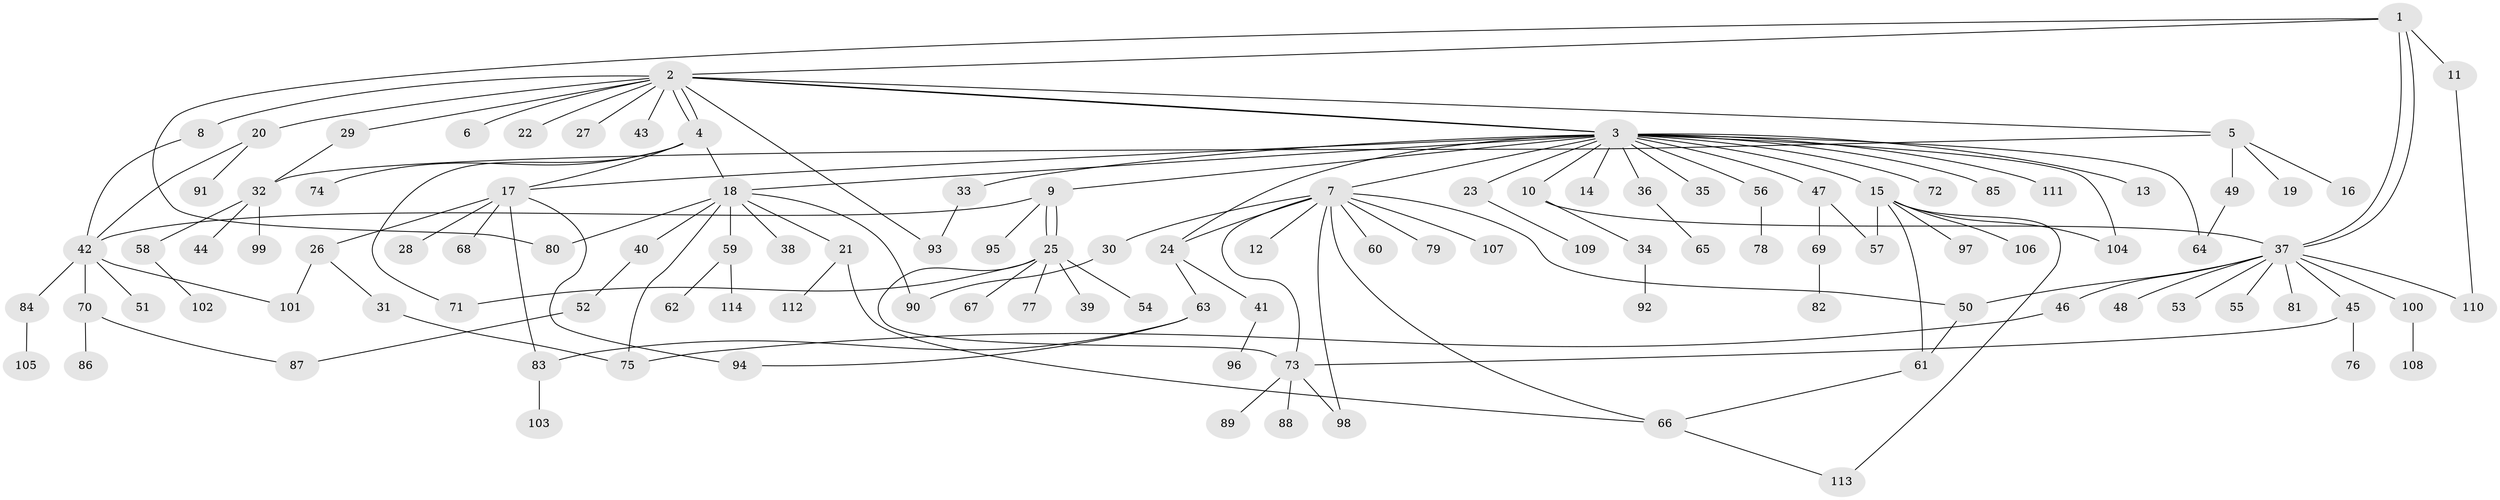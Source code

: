 // coarse degree distribution, {3: 0.075, 11: 0.0125, 20: 0.0125, 4: 0.0875, 10: 0.025, 2: 0.2875, 1: 0.425, 6: 0.05, 8: 0.0125, 5: 0.0125}
// Generated by graph-tools (version 1.1) at 2025/50/03/04/25 22:50:42]
// undirected, 114 vertices, 146 edges
graph export_dot {
  node [color=gray90,style=filled];
  1;
  2;
  3;
  4;
  5;
  6;
  7;
  8;
  9;
  10;
  11;
  12;
  13;
  14;
  15;
  16;
  17;
  18;
  19;
  20;
  21;
  22;
  23;
  24;
  25;
  26;
  27;
  28;
  29;
  30;
  31;
  32;
  33;
  34;
  35;
  36;
  37;
  38;
  39;
  40;
  41;
  42;
  43;
  44;
  45;
  46;
  47;
  48;
  49;
  50;
  51;
  52;
  53;
  54;
  55;
  56;
  57;
  58;
  59;
  60;
  61;
  62;
  63;
  64;
  65;
  66;
  67;
  68;
  69;
  70;
  71;
  72;
  73;
  74;
  75;
  76;
  77;
  78;
  79;
  80;
  81;
  82;
  83;
  84;
  85;
  86;
  87;
  88;
  89;
  90;
  91;
  92;
  93;
  94;
  95;
  96;
  97;
  98;
  99;
  100;
  101;
  102;
  103;
  104;
  105;
  106;
  107;
  108;
  109;
  110;
  111;
  112;
  113;
  114;
  1 -- 2;
  1 -- 11;
  1 -- 37;
  1 -- 37;
  1 -- 80;
  2 -- 3;
  2 -- 3;
  2 -- 4;
  2 -- 4;
  2 -- 5;
  2 -- 6;
  2 -- 8;
  2 -- 20;
  2 -- 22;
  2 -- 27;
  2 -- 29;
  2 -- 43;
  2 -- 93;
  3 -- 7;
  3 -- 9;
  3 -- 10;
  3 -- 13;
  3 -- 14;
  3 -- 15;
  3 -- 17;
  3 -- 18;
  3 -- 23;
  3 -- 24;
  3 -- 33;
  3 -- 35;
  3 -- 36;
  3 -- 47;
  3 -- 56;
  3 -- 64;
  3 -- 72;
  3 -- 85;
  3 -- 104;
  3 -- 111;
  4 -- 17;
  4 -- 18;
  4 -- 71;
  4 -- 74;
  5 -- 16;
  5 -- 19;
  5 -- 32;
  5 -- 49;
  7 -- 12;
  7 -- 24;
  7 -- 30;
  7 -- 50;
  7 -- 60;
  7 -- 66;
  7 -- 73;
  7 -- 79;
  7 -- 98;
  7 -- 107;
  8 -- 42;
  9 -- 25;
  9 -- 25;
  9 -- 42;
  9 -- 95;
  10 -- 34;
  10 -- 37;
  11 -- 110;
  15 -- 57;
  15 -- 61;
  15 -- 97;
  15 -- 104;
  15 -- 106;
  15 -- 113;
  17 -- 26;
  17 -- 28;
  17 -- 68;
  17 -- 83;
  17 -- 94;
  18 -- 21;
  18 -- 38;
  18 -- 40;
  18 -- 59;
  18 -- 75;
  18 -- 80;
  18 -- 90;
  20 -- 42;
  20 -- 91;
  21 -- 66;
  21 -- 112;
  23 -- 109;
  24 -- 41;
  24 -- 63;
  25 -- 39;
  25 -- 54;
  25 -- 67;
  25 -- 71;
  25 -- 73;
  25 -- 77;
  26 -- 31;
  26 -- 101;
  29 -- 32;
  30 -- 90;
  31 -- 75;
  32 -- 44;
  32 -- 58;
  32 -- 99;
  33 -- 93;
  34 -- 92;
  36 -- 65;
  37 -- 45;
  37 -- 46;
  37 -- 48;
  37 -- 50;
  37 -- 53;
  37 -- 55;
  37 -- 81;
  37 -- 100;
  37 -- 110;
  40 -- 52;
  41 -- 96;
  42 -- 51;
  42 -- 70;
  42 -- 84;
  42 -- 101;
  45 -- 73;
  45 -- 76;
  46 -- 75;
  47 -- 57;
  47 -- 69;
  49 -- 64;
  50 -- 61;
  52 -- 87;
  56 -- 78;
  58 -- 102;
  59 -- 62;
  59 -- 114;
  61 -- 66;
  63 -- 83;
  63 -- 94;
  66 -- 113;
  69 -- 82;
  70 -- 86;
  70 -- 87;
  73 -- 88;
  73 -- 89;
  73 -- 98;
  83 -- 103;
  84 -- 105;
  100 -- 108;
}
